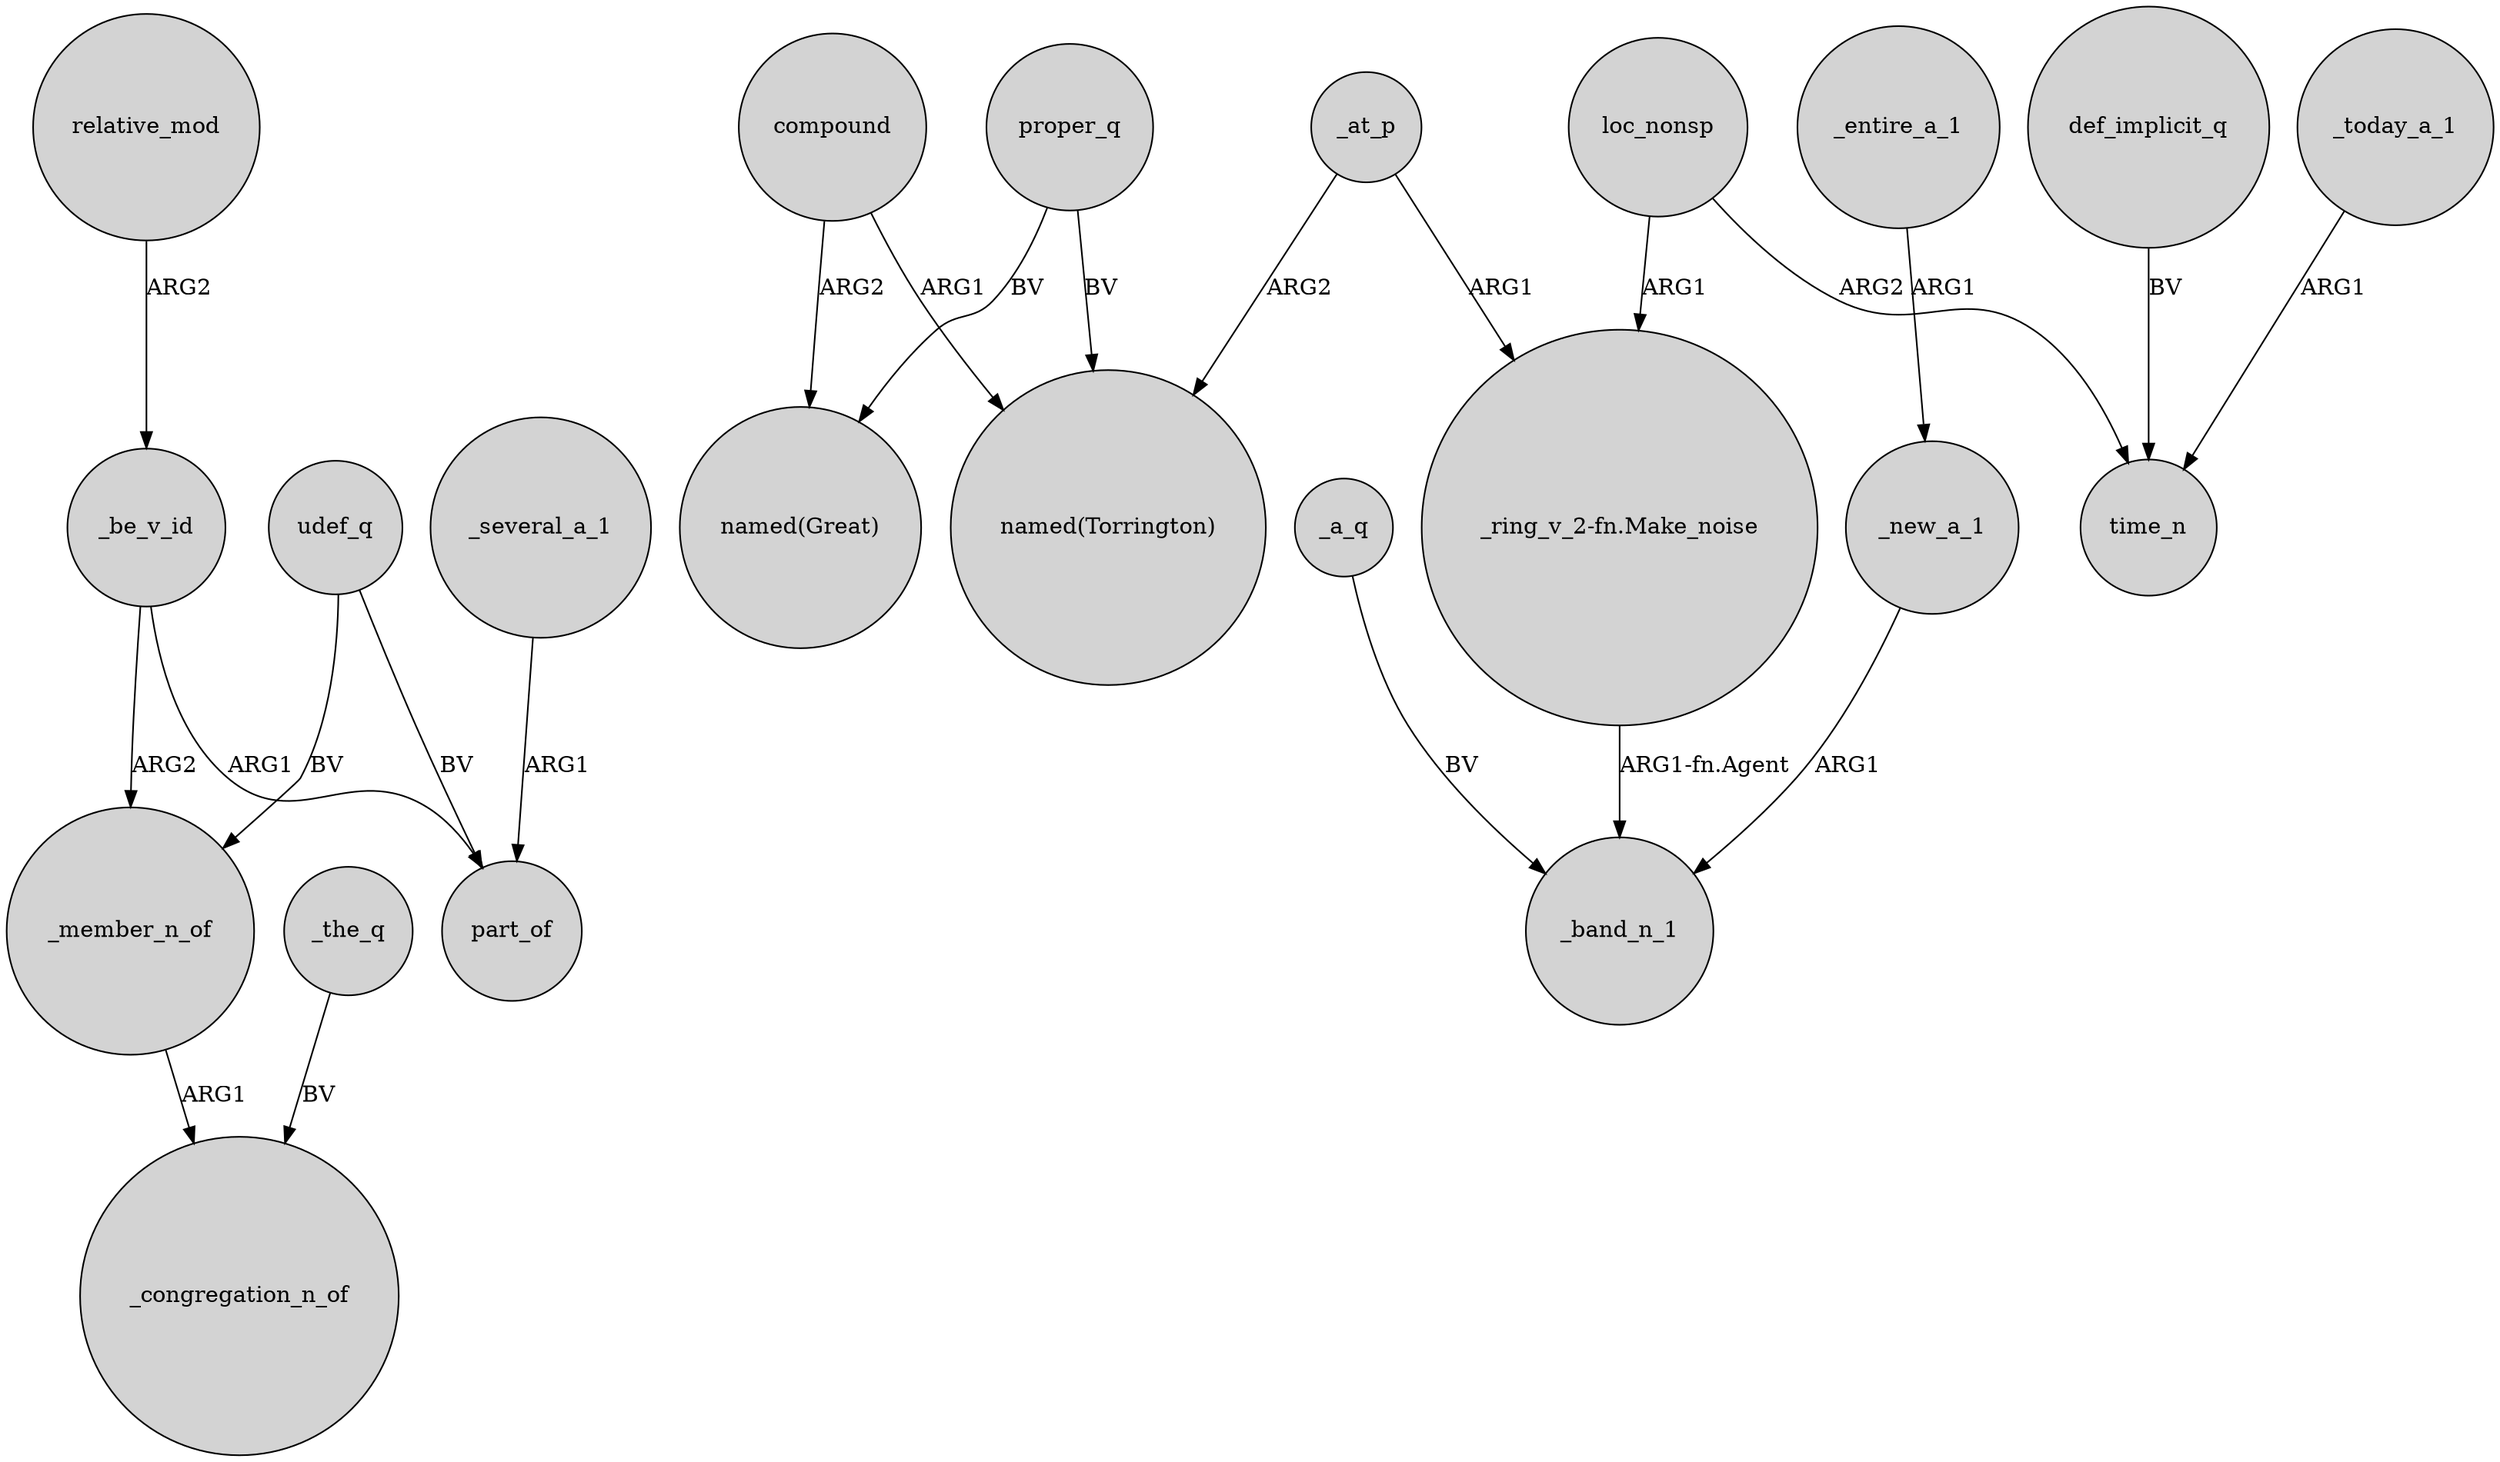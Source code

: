 digraph {
	node [shape=circle style=filled]
	_be_v_id -> part_of [label=ARG1]
	compound -> "named(Torrington)" [label=ARG1]
	udef_q -> part_of [label=BV]
	loc_nonsp -> "_ring_v_2-fn.Make_noise" [label=ARG1]
	_today_a_1 -> time_n [label=ARG1]
	_at_p -> "_ring_v_2-fn.Make_noise" [label=ARG1]
	_the_q -> _congregation_n_of [label=BV]
	_a_q -> _band_n_1 [label=BV]
	relative_mod -> _be_v_id [label=ARG2]
	_new_a_1 -> _band_n_1 [label=ARG1]
	_entire_a_1 -> _new_a_1 [label=ARG1]
	compound -> "named(Great)" [label=ARG2]
	loc_nonsp -> time_n [label=ARG2]
	_be_v_id -> _member_n_of [label=ARG2]
	_at_p -> "named(Torrington)" [label=ARG2]
	proper_q -> "named(Great)" [label=BV]
	udef_q -> _member_n_of [label=BV]
	"_ring_v_2-fn.Make_noise" -> _band_n_1 [label="ARG1-fn.Agent"]
	_member_n_of -> _congregation_n_of [label=ARG1]
	proper_q -> "named(Torrington)" [label=BV]
	def_implicit_q -> time_n [label=BV]
	_several_a_1 -> part_of [label=ARG1]
}
